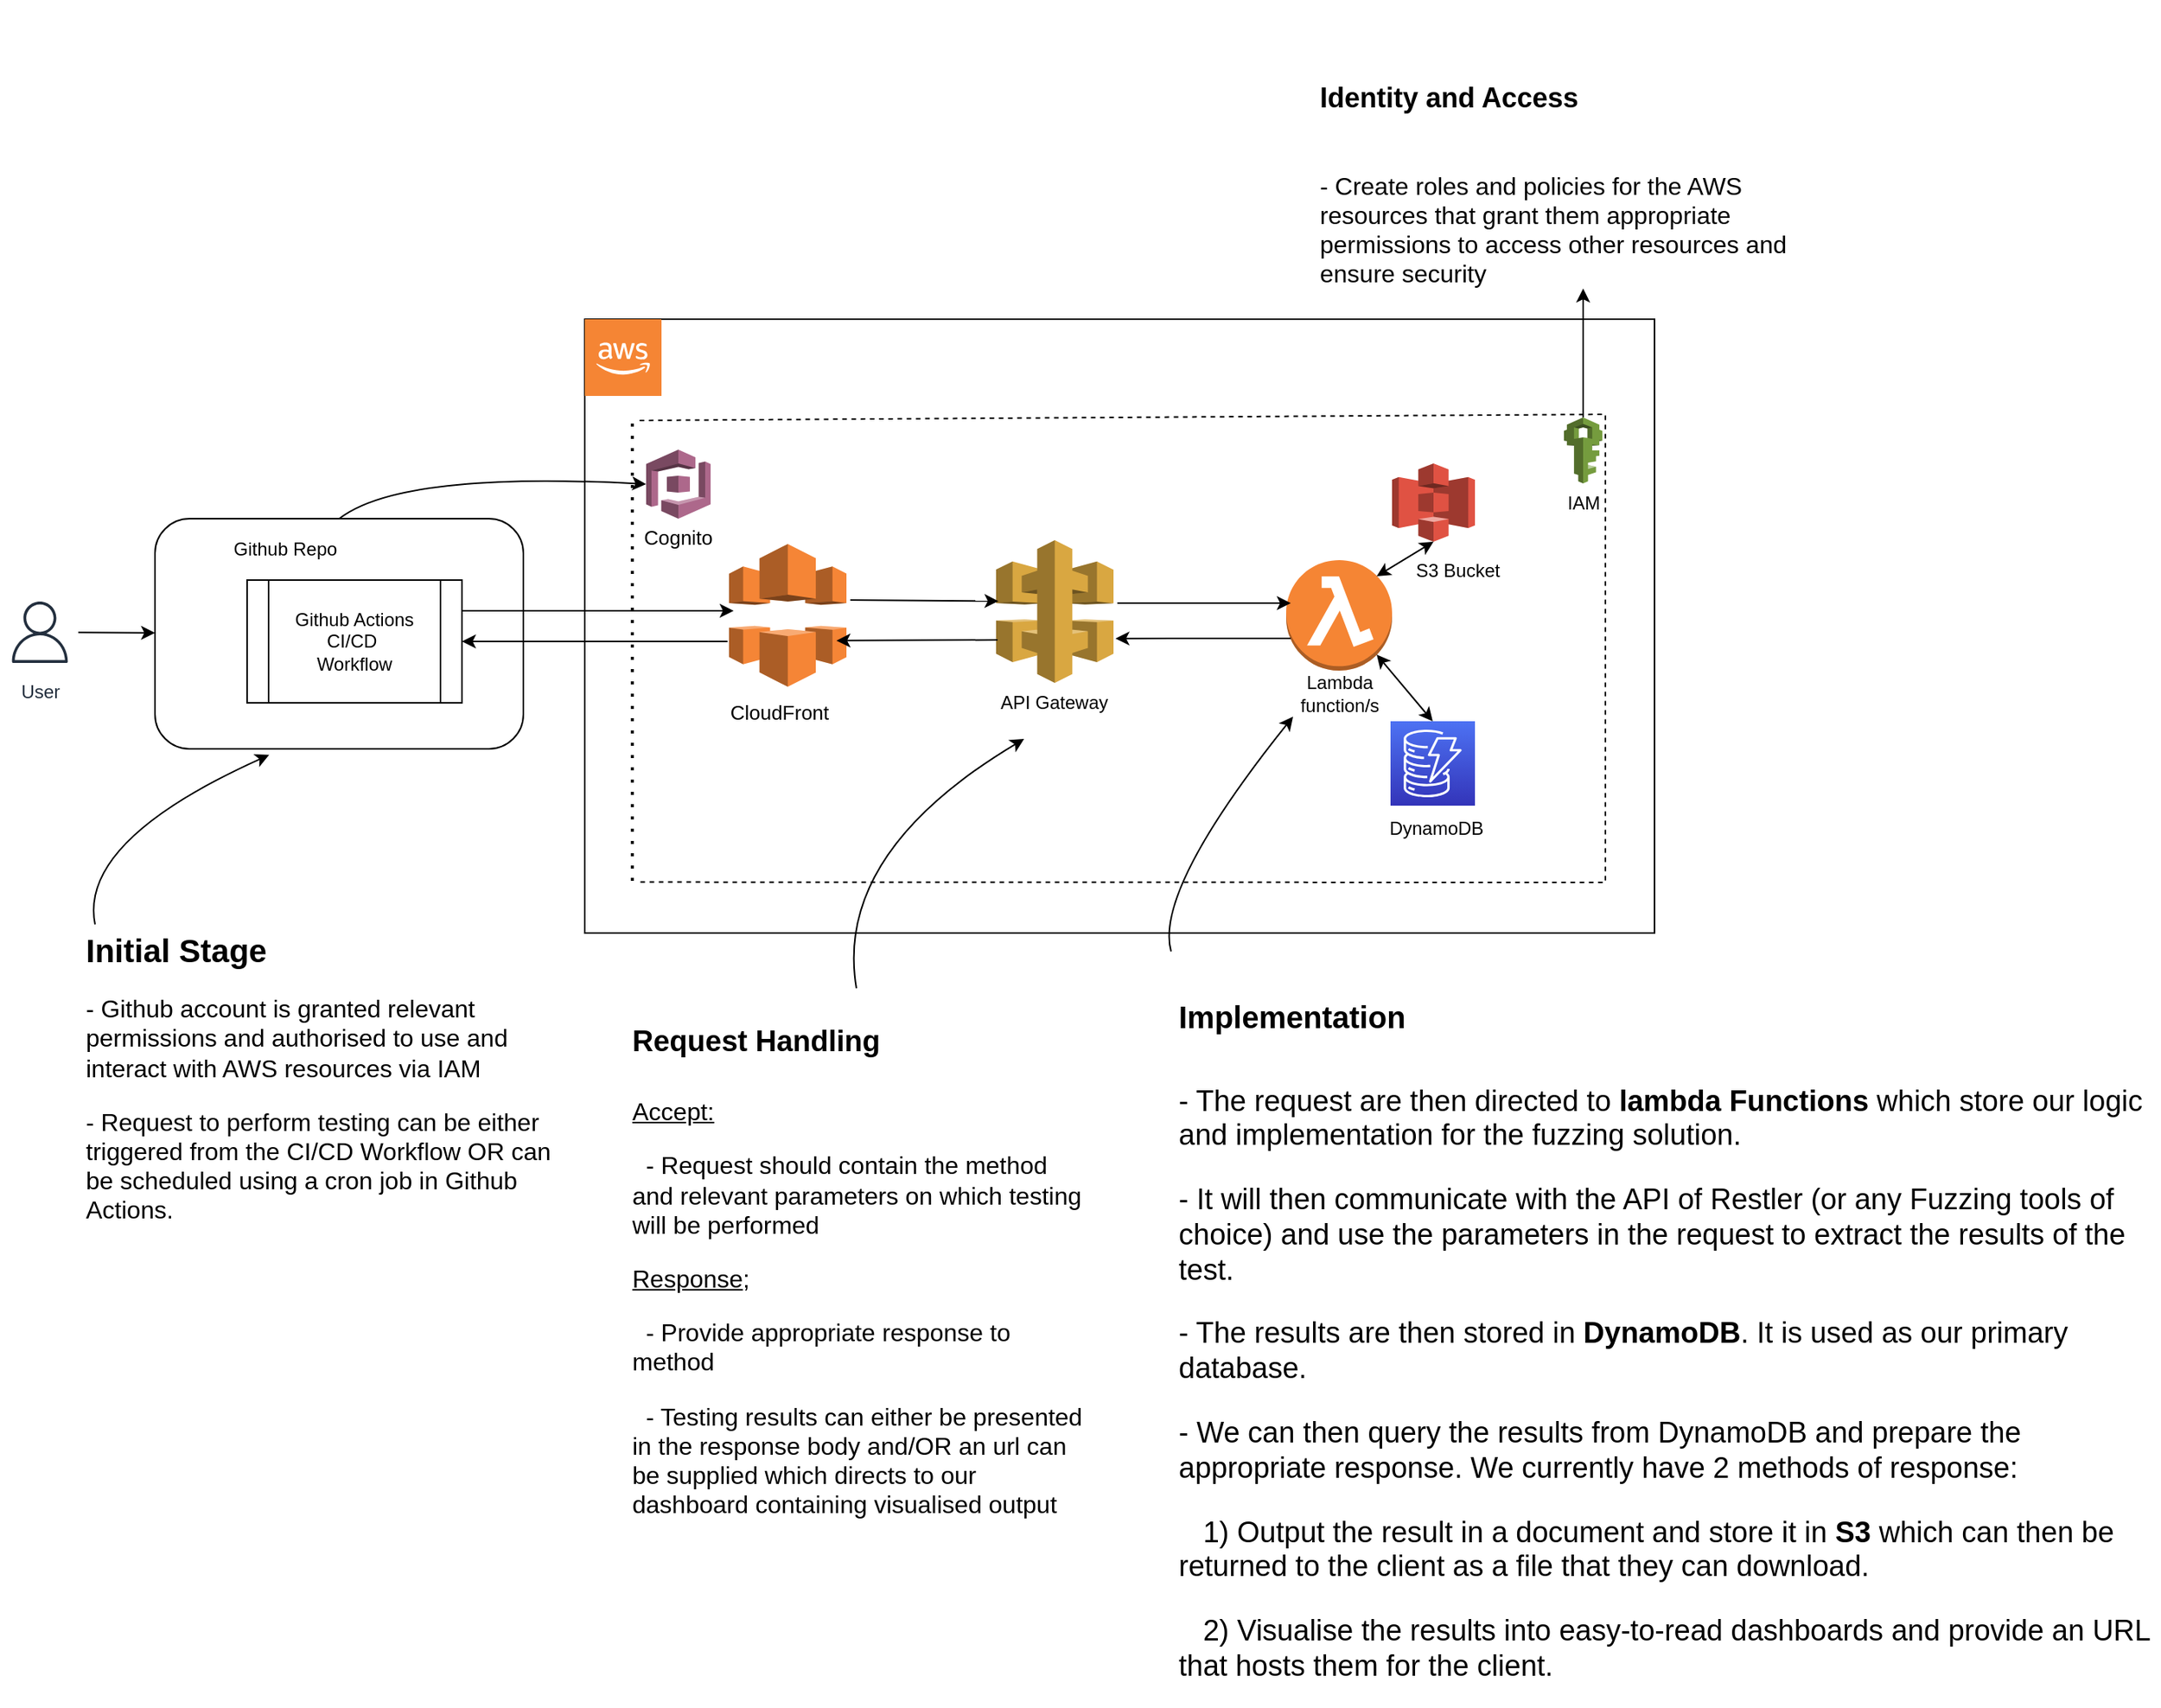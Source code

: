 <mxfile version="20.0.3" type="device"><diagram id="qjEZwnw4c9-2lbeoEp5t" name="Page-1"><mxGraphModel dx="2336" dy="1393" grid="0" gridSize="10" guides="1" tooltips="1" connect="1" arrows="1" fold="1" page="0" pageScale="1" pageWidth="827" pageHeight="1169" math="0" shadow="0"><root><mxCell id="0"/><mxCell id="1" parent="0"/><mxCell id="z2XB8QPN0VXyVkTY876A-54" value="" style="rounded=1;whiteSpace=wrap;html=1;fontSize=16;" vertex="1" parent="1"><mxGeometry x="195" y="126" width="573" height="330" as="geometry"/></mxCell><mxCell id="z2XB8QPN0VXyVkTY876A-19" value="" style="rounded=1;whiteSpace=wrap;html=1;" vertex="1" parent="1"><mxGeometry x="-120" y="200" width="240" height="150" as="geometry"/></mxCell><mxCell id="z2XB8QPN0VXyVkTY876A-9" value="" style="verticalLabelPosition=bottom;verticalAlign=top;html=1;shape=mxgraph.basic.rect;fillColor2=none;strokeWidth=1;size=20;indent=5;" vertex="1" parent="1"><mxGeometry x="160" y="70" width="697" height="400" as="geometry"/></mxCell><mxCell id="z2XB8QPN0VXyVkTY876A-1" value="" style="outlineConnect=0;dashed=0;verticalLabelPosition=bottom;verticalAlign=top;align=center;html=1;shape=mxgraph.aws3.api_gateway;fillColor=#D9A741;gradientColor=none;" vertex="1" parent="1"><mxGeometry x="428" y="214" width="76.5" height="93" as="geometry"/></mxCell><mxCell id="z2XB8QPN0VXyVkTY876A-2" value="" style="outlineConnect=0;dashed=0;verticalLabelPosition=bottom;verticalAlign=top;align=center;html=1;shape=mxgraph.aws3.lambda_function;fillColor=#F58534;gradientColor=none;" vertex="1" parent="1"><mxGeometry x="617" y="227" width="69" height="72" as="geometry"/></mxCell><mxCell id="z2XB8QPN0VXyVkTY876A-3" value="" style="sketch=0;points=[[0,0,0],[0.25,0,0],[0.5,0,0],[0.75,0,0],[1,0,0],[0,1,0],[0.25,1,0],[0.5,1,0],[0.75,1,0],[1,1,0],[0,0.25,0],[0,0.5,0],[0,0.75,0],[1,0.25,0],[1,0.5,0],[1,0.75,0]];outlineConnect=0;fontColor=#232F3E;gradientColor=#4D72F3;gradientDirection=north;fillColor=#3334B9;strokeColor=#ffffff;dashed=0;verticalLabelPosition=bottom;verticalAlign=top;align=center;html=1;fontSize=12;fontStyle=0;aspect=fixed;shape=mxgraph.aws4.resourceIcon;resIcon=mxgraph.aws4.dynamodb;" vertex="1" parent="1"><mxGeometry x="685" y="332" width="55" height="55" as="geometry"/></mxCell><mxCell id="z2XB8QPN0VXyVkTY876A-5" value="" style="shape=image;html=1;verticalAlign=top;verticalLabelPosition=bottom;labelBackgroundColor=#ffffff;imageAspect=0;aspect=fixed;image=https://cdn4.iconfinder.com/data/icons/ionicons/512/icon-social-github-128.png" vertex="1" parent="1"><mxGeometry x="-120" y="200" width="49" height="49" as="geometry"/></mxCell><mxCell id="z2XB8QPN0VXyVkTY876A-8" value="" style="outlineConnect=0;dashed=0;verticalLabelPosition=bottom;verticalAlign=top;align=center;html=1;shape=mxgraph.aws3.cloud_2;fillColor=#F58534;gradientColor=none;" vertex="1" parent="1"><mxGeometry x="160" y="70" width="50" height="50" as="geometry"/></mxCell><mxCell id="z2XB8QPN0VXyVkTY876A-10" value="" style="endArrow=classic;html=1;rounded=0;exitX=1;exitY=0.25;exitDx=0;exitDy=0;" edge="1" parent="1" source="z2XB8QPN0VXyVkTY876A-20"><mxGeometry width="50" height="50" relative="1" as="geometry"><mxPoint x="120" y="260" as="sourcePoint"/><mxPoint x="257" y="260" as="targetPoint"/></mxGeometry></mxCell><mxCell id="z2XB8QPN0VXyVkTY876A-11" value="" style="endArrow=classic;html=1;rounded=0;" edge="1" parent="1"><mxGeometry width="50" height="50" relative="1" as="geometry"><mxPoint x="507" y="255" as="sourcePoint"/><mxPoint x="620" y="255" as="targetPoint"/></mxGeometry></mxCell><mxCell id="z2XB8QPN0VXyVkTY876A-12" value="" style="endArrow=classic;html=1;rounded=0;entryX=1;entryY=0.5;entryDx=0;entryDy=0;" edge="1" parent="1" target="z2XB8QPN0VXyVkTY876A-20"><mxGeometry width="50" height="50" relative="1" as="geometry"><mxPoint x="253" y="280" as="sourcePoint"/><mxPoint x="120" y="280" as="targetPoint"/></mxGeometry></mxCell><mxCell id="z2XB8QPN0VXyVkTY876A-13" value="" style="endArrow=classic;html=1;rounded=0;entryX=1.017;entryY=0.689;entryDx=0;entryDy=0;entryPerimeter=0;" edge="1" parent="1" target="z2XB8QPN0VXyVkTY876A-1"><mxGeometry width="50" height="50" relative="1" as="geometry"><mxPoint x="620" y="278" as="sourcePoint"/><mxPoint x="370" y="280" as="targetPoint"/></mxGeometry></mxCell><mxCell id="z2XB8QPN0VXyVkTY876A-14" value="" style="endArrow=classic;startArrow=classic;html=1;rounded=0;entryX=0.855;entryY=0.855;entryDx=0;entryDy=0;entryPerimeter=0;exitX=0.5;exitY=0;exitDx=0;exitDy=0;exitPerimeter=0;" edge="1" parent="1" source="z2XB8QPN0VXyVkTY876A-3" target="z2XB8QPN0VXyVkTY876A-2"><mxGeometry width="50" height="50" relative="1" as="geometry"><mxPoint x="550" y="380" as="sourcePoint"/><mxPoint x="600" y="330" as="targetPoint"/></mxGeometry></mxCell><mxCell id="z2XB8QPN0VXyVkTY876A-15" value="" style="outlineConnect=0;dashed=0;verticalLabelPosition=bottom;verticalAlign=top;align=center;html=1;shape=mxgraph.aws3.s3;fillColor=#E05243;gradientColor=none;" vertex="1" parent="1"><mxGeometry x="686" y="164" width="54" height="51" as="geometry"/></mxCell><mxCell id="z2XB8QPN0VXyVkTY876A-16" value="" style="endArrow=classic;startArrow=classic;html=1;rounded=0;entryX=0.5;entryY=1;entryDx=0;entryDy=0;entryPerimeter=0;exitX=0.855;exitY=0.145;exitDx=0;exitDy=0;exitPerimeter=0;" edge="1" parent="1" source="z2XB8QPN0VXyVkTY876A-2" target="z2XB8QPN0VXyVkTY876A-15"><mxGeometry width="50" height="50" relative="1" as="geometry"><mxPoint x="580" y="220" as="sourcePoint"/><mxPoint x="630" y="170" as="targetPoint"/></mxGeometry></mxCell><mxCell id="z2XB8QPN0VXyVkTY876A-20" value="Github Actions CI/CD&amp;nbsp;&lt;br&gt;Workflow" style="shape=process;whiteSpace=wrap;html=1;backgroundOutline=1;" vertex="1" parent="1"><mxGeometry x="-60" y="240" width="140" height="80" as="geometry"/></mxCell><mxCell id="z2XB8QPN0VXyVkTY876A-21" value="" style="curved=1;endArrow=classic;html=1;rounded=0;exitX=0.5;exitY=0;exitDx=0;exitDy=0;entryX=0;entryY=0.5;entryDx=0;entryDy=0;entryPerimeter=0;" edge="1" parent="1" source="z2XB8QPN0VXyVkTY876A-19" target="z2XB8QPN0VXyVkTY876A-47"><mxGeometry width="50" height="50" relative="1" as="geometry"><mxPoint x="10" y="460" as="sourcePoint"/><mxPoint x="194" y="162" as="targetPoint"/><Array as="points"><mxPoint x="40" y="169"/></Array></mxGeometry></mxCell><mxCell id="z2XB8QPN0VXyVkTY876A-22" value="User" style="sketch=0;outlineConnect=0;fontColor=#232F3E;gradientColor=none;strokeColor=#232F3E;fillColor=#ffffff;dashed=0;verticalLabelPosition=bottom;verticalAlign=top;align=center;html=1;fontSize=12;fontStyle=0;aspect=fixed;shape=mxgraph.aws4.resourceIcon;resIcon=mxgraph.aws4.user;" vertex="1" parent="1"><mxGeometry x="-220" y="249" width="50" height="50" as="geometry"/></mxCell><mxCell id="z2XB8QPN0VXyVkTY876A-23" value="" style="endArrow=classic;html=1;rounded=0;" edge="1" parent="1" source="z2XB8QPN0VXyVkTY876A-22" target="z2XB8QPN0VXyVkTY876A-19"><mxGeometry width="50" height="50" relative="1" as="geometry"><mxPoint x="-160" y="460" as="sourcePoint"/><mxPoint x="-110" y="410" as="targetPoint"/></mxGeometry></mxCell><mxCell id="z2XB8QPN0VXyVkTY876A-24" value="Github Repo" style="text;html=1;strokeColor=none;fillColor=none;align=center;verticalAlign=middle;whiteSpace=wrap;rounded=0;" vertex="1" parent="1"><mxGeometry x="-70" y="210" width="70" height="20" as="geometry"/></mxCell><mxCell id="z2XB8QPN0VXyVkTY876A-27" value="IAM" style="text;html=1;strokeColor=none;fillColor=none;align=center;verticalAlign=middle;whiteSpace=wrap;rounded=0;" vertex="1" parent="1"><mxGeometry x="780.5" y="174.5" width="60" height="30" as="geometry"/></mxCell><mxCell id="z2XB8QPN0VXyVkTY876A-28" value="API Gateway" style="text;html=1;strokeColor=none;fillColor=none;align=center;verticalAlign=middle;whiteSpace=wrap;rounded=0;" vertex="1" parent="1"><mxGeometry x="426.25" y="296" width="80" height="47.5" as="geometry"/></mxCell><mxCell id="z2XB8QPN0VXyVkTY876A-29" value="Lambda function/s" style="text;html=1;strokeColor=none;fillColor=none;align=center;verticalAlign=middle;whiteSpace=wrap;rounded=0;" vertex="1" parent="1"><mxGeometry x="621.5" y="299" width="60" height="30" as="geometry"/></mxCell><mxCell id="z2XB8QPN0VXyVkTY876A-30" value="DynamoDB" style="text;html=1;strokeColor=none;fillColor=none;align=center;verticalAlign=middle;whiteSpace=wrap;rounded=0;" vertex="1" parent="1"><mxGeometry x="685" y="387" width="60" height="30" as="geometry"/></mxCell><mxCell id="z2XB8QPN0VXyVkTY876A-31" value="S3 Bucket" style="text;html=1;strokeColor=none;fillColor=none;align=center;verticalAlign=middle;whiteSpace=wrap;rounded=0;" vertex="1" parent="1"><mxGeometry x="699" y="219" width="60" height="30" as="geometry"/></mxCell><mxCell id="z2XB8QPN0VXyVkTY876A-33" value="" style="curved=1;endArrow=classic;html=1;rounded=0;entryX=0.31;entryY=1.026;entryDx=0;entryDy=0;entryPerimeter=0;exitX=0.034;exitY=-0.002;exitDx=0;exitDy=0;exitPerimeter=0;" edge="1" parent="1" source="z2XB8QPN0VXyVkTY876A-38" target="z2XB8QPN0VXyVkTY876A-19"><mxGeometry width="50" height="50" relative="1" as="geometry"><mxPoint x="-160" y="485" as="sourcePoint"/><mxPoint x="-170" y="390" as="targetPoint"/><Array as="points"><mxPoint x="-170" y="410"/></Array></mxGeometry></mxCell><mxCell id="z2XB8QPN0VXyVkTY876A-38" value="&lt;h1 style=&quot;font-size: 21px;&quot;&gt;&lt;font style=&quot;font-size: 21px;&quot;&gt;Initial Stage&lt;/font&gt;&lt;/h1&gt;&lt;p style=&quot;font-size: 16px;&quot;&gt;- Github account is granted relevant permissions and authorised to use and interact with AWS resources via IAM&lt;/p&gt;&lt;p style=&quot;font-size: 16px;&quot;&gt;- Request to perform testing can be either triggered from the CI/CD Workflow OR can be scheduled using a cron job in Github Actions.&lt;/p&gt;" style="text;html=1;strokeColor=none;fillColor=none;spacing=5;spacingTop=-20;whiteSpace=wrap;overflow=hidden;rounded=0;fontSize=22;" vertex="1" parent="1"><mxGeometry x="-170" y="465" width="322" height="295" as="geometry"/></mxCell><mxCell id="z2XB8QPN0VXyVkTY876A-39" value="&lt;h1 style=&quot;&quot;&gt;&lt;font style=&quot;font-size: 19px;&quot;&gt;Request Handling&lt;/font&gt;&lt;/h1&gt;&lt;p&gt;&lt;u&gt;Accept:&lt;/u&gt;&lt;/p&gt;&lt;p&gt;&amp;nbsp; - Request should contain the method and relevant parameters on which testing will be performed&lt;/p&gt;&lt;p&gt;&lt;u&gt;Response&lt;/u&gt;;&lt;/p&gt;&lt;p&gt;&amp;nbsp; - Provide appropriate response to method&amp;nbsp;&lt;/p&gt;&lt;p&gt;&amp;nbsp; - Testing results can either be presented in the response body and/OR an url can be supplied which directs to our dashboard containing visualised output&lt;/p&gt;" style="text;html=1;strokeColor=none;fillColor=none;spacing=5;spacingTop=-20;whiteSpace=wrap;overflow=hidden;rounded=0;fontSize=16;" vertex="1" parent="1"><mxGeometry x="186" y="506" width="302" height="420" as="geometry"/></mxCell><mxCell id="z2XB8QPN0VXyVkTY876A-40" value="" style="curved=1;endArrow=classic;html=1;rounded=0;fontSize=16;entryX=0.25;entryY=1;entryDx=0;entryDy=0;exitX=0.5;exitY=0;exitDx=0;exitDy=0;" edge="1" parent="1" source="z2XB8QPN0VXyVkTY876A-39" target="z2XB8QPN0VXyVkTY876A-28"><mxGeometry width="50" height="50" relative="1" as="geometry"><mxPoint x="120" y="560" as="sourcePoint"/><mxPoint x="170" y="510" as="targetPoint"/><Array as="points"><mxPoint x="322" y="418"/></Array></mxGeometry></mxCell><mxCell id="z2XB8QPN0VXyVkTY876A-41" value="&lt;h1&gt;&lt;font style=&quot;font-size: 20px;&quot;&gt;Implementation&lt;/font&gt;&lt;/h1&gt;&lt;p&gt;- The request are then directed to &lt;b&gt;lambda Functions&lt;/b&gt; which store our logic and implementation for the fuzzing solution.&lt;/p&gt;&lt;p&gt;- It will then communicate with the API of Restler (or any Fuzzing tools of choice) and use the parameters in the request to extract the results of the test.&lt;/p&gt;&lt;p&gt;- The results are then stored in &lt;b&gt;DynamoDB&lt;/b&gt;. It is used as our primary database.&amp;nbsp;&lt;/p&gt;&lt;p&gt;- We can then query the results from DynamoDB and prepare the appropriate response. We currently have 2 methods of response:&lt;/p&gt;&lt;p&gt;&amp;nbsp; &amp;nbsp;1) Output the result in a document and store it in &lt;b&gt;S3 &lt;/b&gt;which can then be returned to the client as a file that they can download.&lt;/p&gt;&lt;p&gt;&amp;nbsp; &amp;nbsp;2) Visualise the results into easy-to-read dashboards and provide an URL that hosts them for the client.&amp;nbsp;&lt;/p&gt;&lt;p&gt;&lt;br&gt;&lt;/p&gt;" style="text;html=1;strokeColor=none;fillColor=none;spacing=5;spacingTop=-20;whiteSpace=wrap;overflow=hidden;rounded=0;fontSize=19;" vertex="1" parent="1"><mxGeometry x="542" y="482" width="644" height="492" as="geometry"/></mxCell><mxCell id="z2XB8QPN0VXyVkTY876A-42" value="" style="curved=1;endArrow=classic;html=1;rounded=0;fontSize=20;entryX=0;entryY=1;entryDx=0;entryDy=0;exitX=0;exitY=0;exitDx=0;exitDy=0;" edge="1" parent="1" source="z2XB8QPN0VXyVkTY876A-41" target="z2XB8QPN0VXyVkTY876A-29"><mxGeometry width="50" height="50" relative="1" as="geometry"><mxPoint x="545" y="614" as="sourcePoint"/><mxPoint x="456" y="939" as="targetPoint"/><Array as="points"><mxPoint x="531" y="442"/></Array></mxGeometry></mxCell><mxCell id="z2XB8QPN0VXyVkTY876A-44" value="&lt;h1&gt;&lt;span style=&quot;background-color: initial;&quot;&gt;&lt;font style=&quot;font-size: 18px;&quot;&gt;Identity and Access&lt;/font&gt;&lt;/span&gt;&lt;/h1&gt;&lt;h1 style=&quot;font-size: 16px;&quot;&gt;&lt;span style=&quot;font-weight: normal;&quot;&gt;- Create roles and policies for the AWS resources that grant them appropriate permissions to access other resources and ensure security&lt;/span&gt;&lt;/h1&gt;" style="text;html=1;strokeColor=none;fillColor=none;spacing=5;spacingTop=-20;whiteSpace=wrap;overflow=hidden;rounded=0;fontSize=22;" vertex="1" parent="1"><mxGeometry x="633.5" y="-128" width="354" height="178" as="geometry"/></mxCell><mxCell id="z2XB8QPN0VXyVkTY876A-46" value="" style="outlineConnect=0;dashed=0;verticalLabelPosition=bottom;verticalAlign=top;align=center;html=1;shape=mxgraph.aws3.cloudfront;fillColor=#F58536;gradientColor=none;fontSize=16;" vertex="1" parent="1"><mxGeometry x="254" y="216.5" width="76.5" height="93" as="geometry"/></mxCell><mxCell id="z2XB8QPN0VXyVkTY876A-47" value="" style="outlineConnect=0;dashed=0;verticalLabelPosition=bottom;verticalAlign=top;align=center;html=1;shape=mxgraph.aws3.cognito;fillColor=#AD688B;gradientColor=none;fontSize=16;" vertex="1" parent="1"><mxGeometry x="200" y="155" width="42" height="45" as="geometry"/></mxCell><mxCell id="z2XB8QPN0VXyVkTY876A-48" value="" style="endArrow=classic;html=1;rounded=0;fontSize=16;entryX=0.02;entryY=0.427;entryDx=0;entryDy=0;entryPerimeter=0;" edge="1" parent="1" target="z2XB8QPN0VXyVkTY876A-1"><mxGeometry width="50" height="50" relative="1" as="geometry"><mxPoint x="333" y="253" as="sourcePoint"/><mxPoint x="394" y="236" as="targetPoint"/></mxGeometry></mxCell><mxCell id="z2XB8QPN0VXyVkTY876A-50" value="" style="endArrow=classic;html=1;rounded=0;entryX=1.017;entryY=0.689;entryDx=0;entryDy=0;entryPerimeter=0;" edge="1" parent="1"><mxGeometry width="50" height="50" relative="1" as="geometry"><mxPoint x="429" y="279" as="sourcePoint"/><mxPoint x="324.0" y="279.457" as="targetPoint"/></mxGeometry></mxCell><mxCell id="z2XB8QPN0VXyVkTY876A-52" value="" style="endArrow=classic;html=1;rounded=0;fontSize=16;exitX=0.5;exitY=0;exitDx=0;exitDy=0;exitPerimeter=0;" edge="1" parent="1" source="z2XB8QPN0VXyVkTY876A-18" target="z2XB8QPN0VXyVkTY876A-44"><mxGeometry width="50" height="50" relative="1" as="geometry"><mxPoint x="391" y="161" as="sourcePoint"/><mxPoint x="441" y="111" as="targetPoint"/></mxGeometry></mxCell><mxCell id="z2XB8QPN0VXyVkTY876A-59" value="&lt;font style=&quot;font-size: 13px;&quot;&gt;CloudFront&lt;/font&gt;" style="text;html=1;strokeColor=none;fillColor=none;align=center;verticalAlign=middle;whiteSpace=wrap;rounded=0;fontSize=16;" vertex="1" parent="1"><mxGeometry x="257" y="309.5" width="60" height="30" as="geometry"/></mxCell><mxCell id="z2XB8QPN0VXyVkTY876A-60" value="Cognito" style="text;html=1;strokeColor=none;fillColor=none;align=center;verticalAlign=middle;whiteSpace=wrap;rounded=0;fontSize=13;" vertex="1" parent="1"><mxGeometry x="191" y="197" width="60" height="30" as="geometry"/></mxCell><mxCell id="z2XB8QPN0VXyVkTY876A-64" value="" style="endArrow=none;dashed=1;html=1;dashPattern=1 3;strokeWidth=2;rounded=0;fontSize=13;" edge="1" parent="1"><mxGeometry width="50" height="50" relative="1" as="geometry"><mxPoint x="191" y="436" as="sourcePoint"/><mxPoint x="191" y="135" as="targetPoint"/></mxGeometry></mxCell><mxCell id="z2XB8QPN0VXyVkTY876A-18" value="" style="outlineConnect=0;dashed=0;verticalLabelPosition=bottom;verticalAlign=top;align=center;html=1;shape=mxgraph.aws3.iam;fillColor=#759C3E;gradientColor=none;" vertex="1" parent="1"><mxGeometry x="798" y="134" width="25" height="43" as="geometry"/></mxCell><mxCell id="z2XB8QPN0VXyVkTY876A-66" value="" style="endArrow=none;dashed=1;html=1;rounded=0;fontSize=13;exitX=0.052;exitY=0.917;exitDx=0;exitDy=0;exitPerimeter=0;" edge="1" parent="1" source="z2XB8QPN0VXyVkTY876A-9"><mxGeometry width="50" height="50" relative="1" as="geometry"><mxPoint x="192.76" y="436.8" as="sourcePoint"/><mxPoint x="193" y="136" as="targetPoint"/><Array as="points"><mxPoint x="825" y="437"/><mxPoint x="825" y="284"/><mxPoint x="825" y="132"/></Array></mxGeometry></mxCell></root></mxGraphModel></diagram></mxfile>